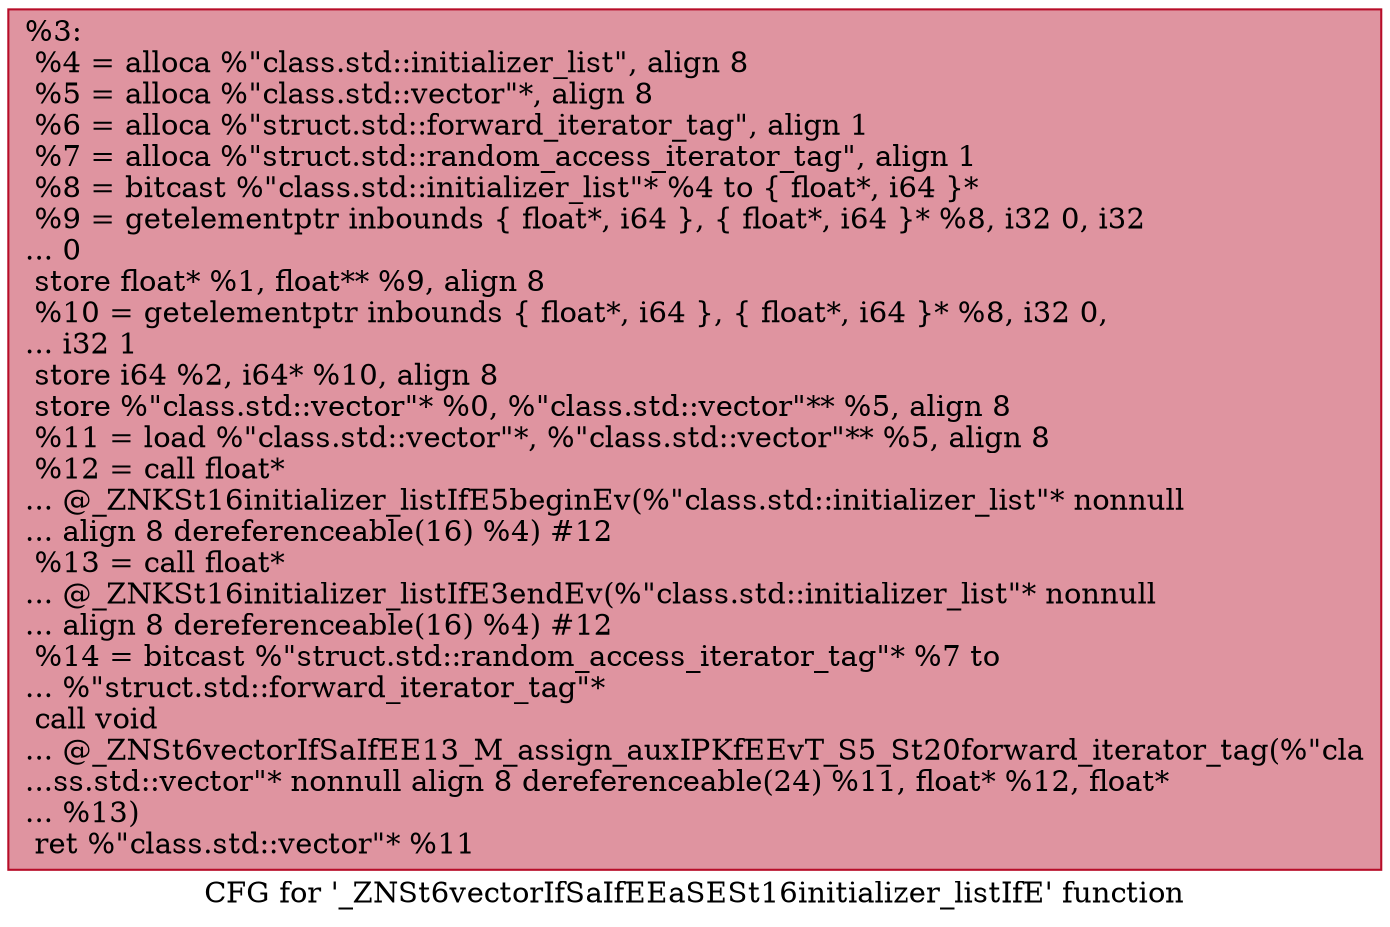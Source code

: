 digraph "CFG for '_ZNSt6vectorIfSaIfEEaSESt16initializer_listIfE' function" {
	label="CFG for '_ZNSt6vectorIfSaIfEEaSESt16initializer_listIfE' function";

	Node0x559363e0b320 [shape=record,color="#b70d28ff", style=filled, fillcolor="#b70d2870",label="{%3:\l  %4 = alloca %\"class.std::initializer_list\", align 8\l  %5 = alloca %\"class.std::vector\"*, align 8\l  %6 = alloca %\"struct.std::forward_iterator_tag\", align 1\l  %7 = alloca %\"struct.std::random_access_iterator_tag\", align 1\l  %8 = bitcast %\"class.std::initializer_list\"* %4 to \{ float*, i64 \}*\l  %9 = getelementptr inbounds \{ float*, i64 \}, \{ float*, i64 \}* %8, i32 0, i32\l... 0\l  store float* %1, float** %9, align 8\l  %10 = getelementptr inbounds \{ float*, i64 \}, \{ float*, i64 \}* %8, i32 0,\l... i32 1\l  store i64 %2, i64* %10, align 8\l  store %\"class.std::vector\"* %0, %\"class.std::vector\"** %5, align 8\l  %11 = load %\"class.std::vector\"*, %\"class.std::vector\"** %5, align 8\l  %12 = call float*\l... @_ZNKSt16initializer_listIfE5beginEv(%\"class.std::initializer_list\"* nonnull\l... align 8 dereferenceable(16) %4) #12\l  %13 = call float*\l... @_ZNKSt16initializer_listIfE3endEv(%\"class.std::initializer_list\"* nonnull\l... align 8 dereferenceable(16) %4) #12\l  %14 = bitcast %\"struct.std::random_access_iterator_tag\"* %7 to\l... %\"struct.std::forward_iterator_tag\"*\l  call void\l... @_ZNSt6vectorIfSaIfEE13_M_assign_auxIPKfEEvT_S5_St20forward_iterator_tag(%\"cla\l...ss.std::vector\"* nonnull align 8 dereferenceable(24) %11, float* %12, float*\l... %13)\l  ret %\"class.std::vector\"* %11\l}"];
}
